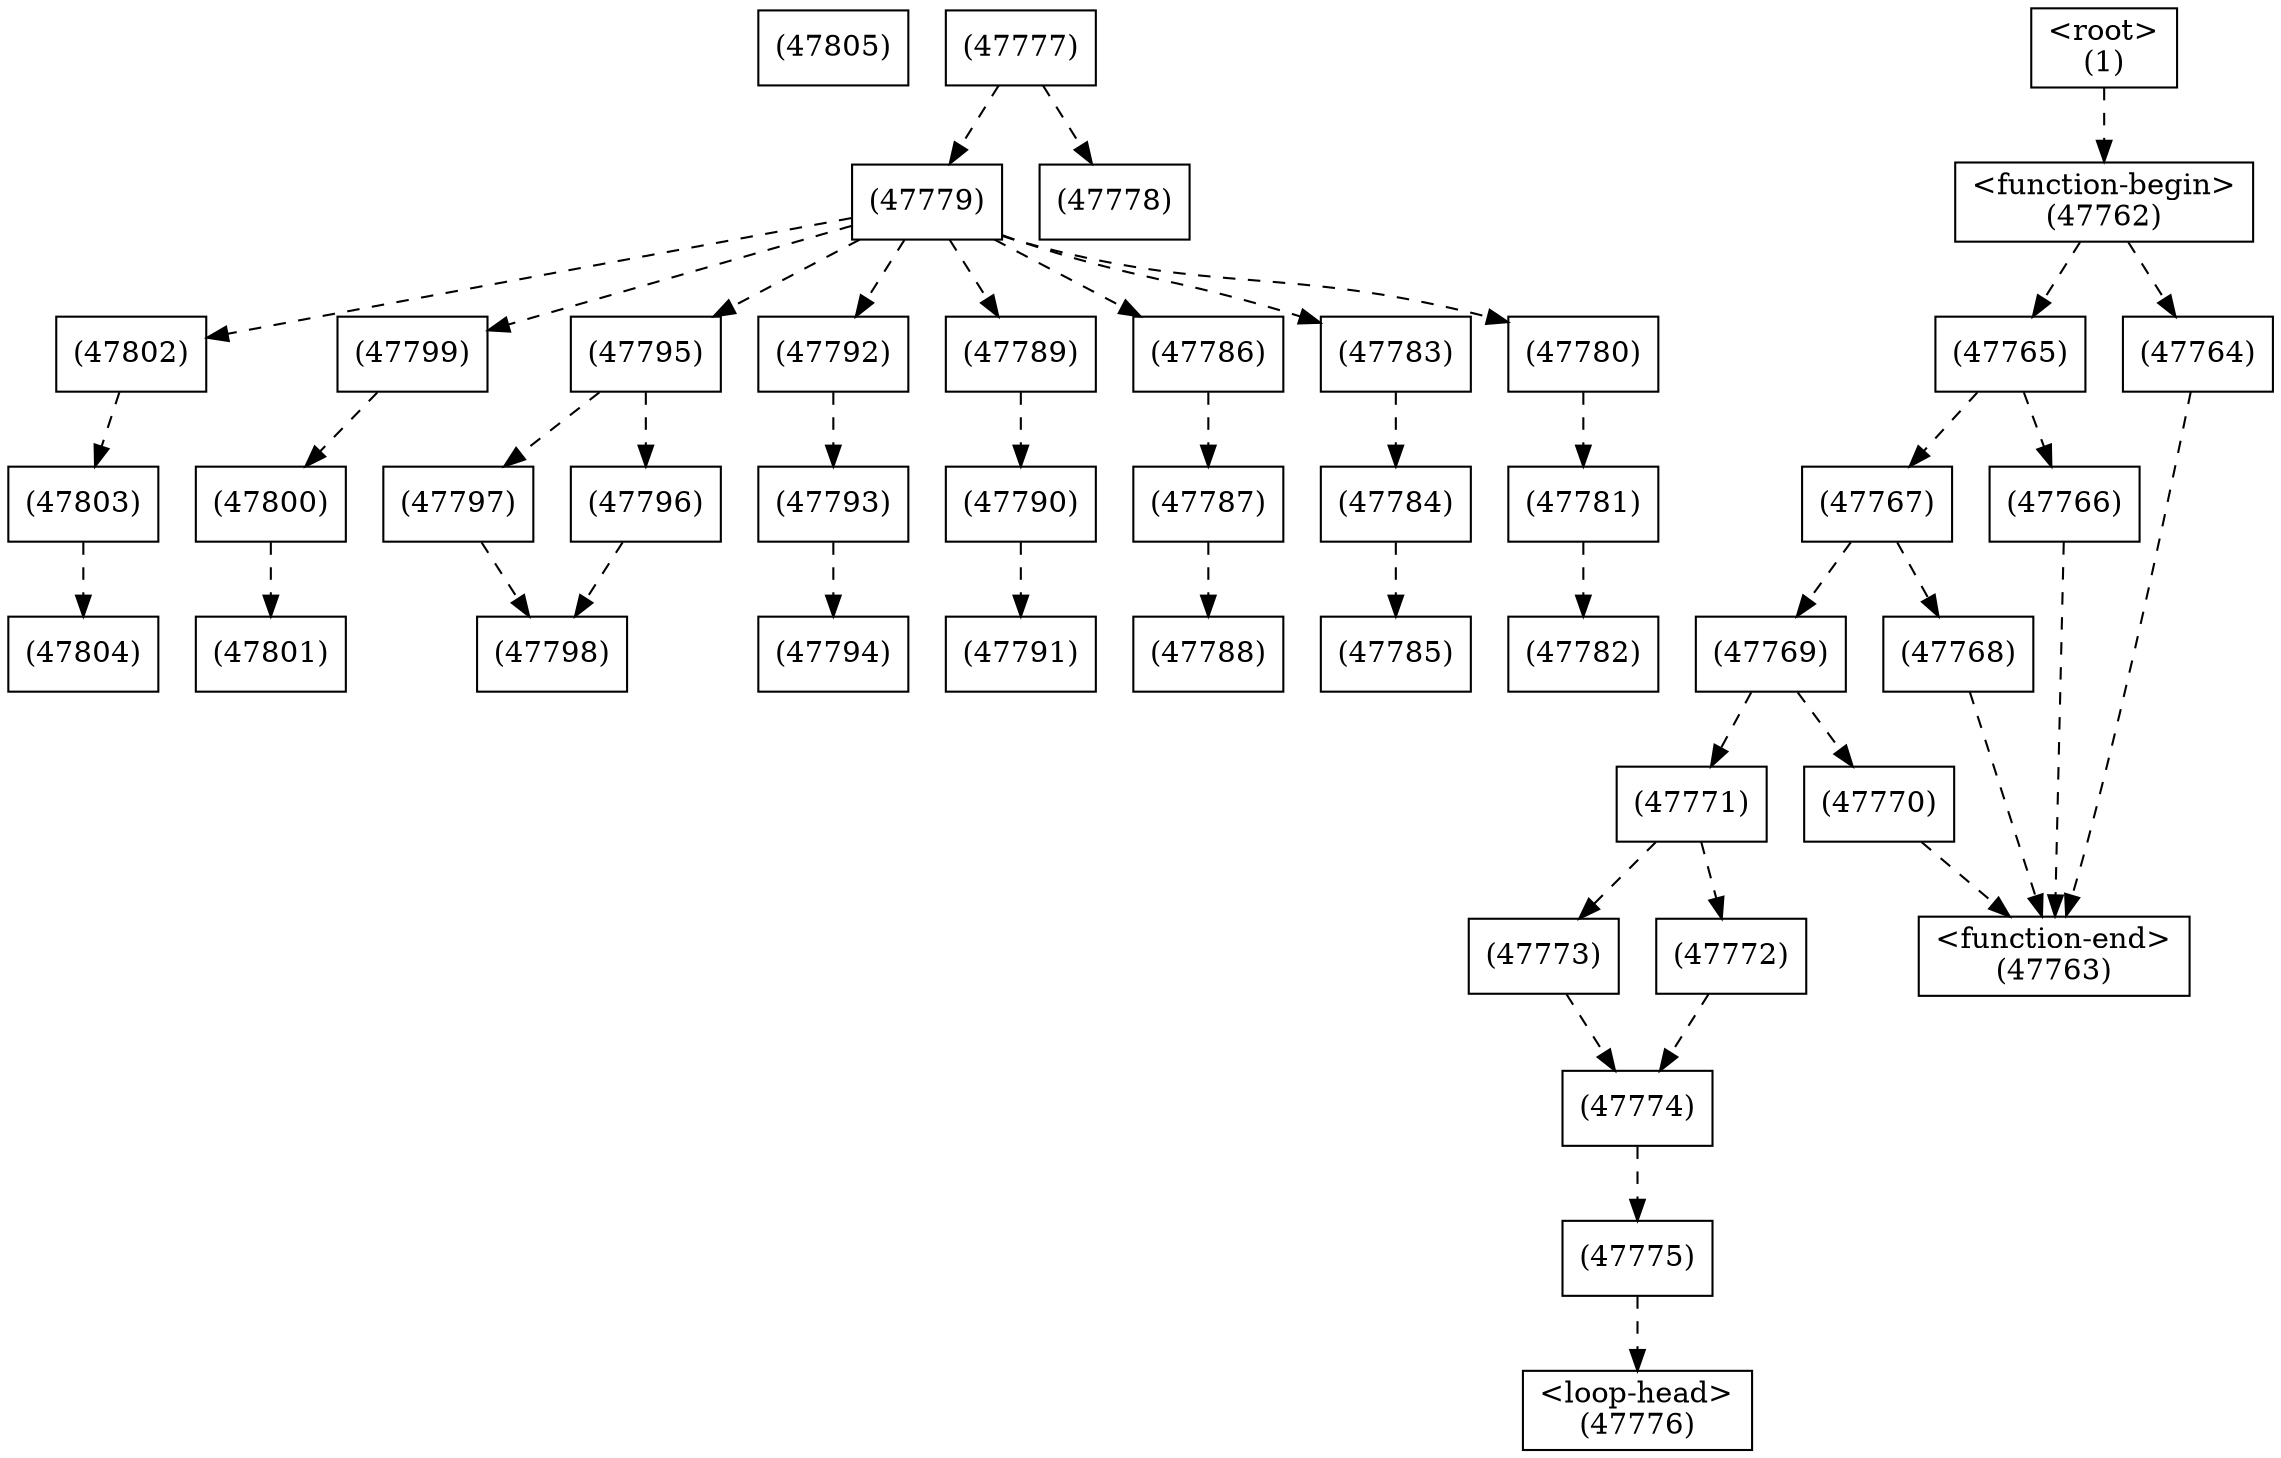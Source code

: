 digraph graphname {
n47805 [shape=box,label="(47805)"];
n47804 [shape=box,label="(47804)"];
n47803 -> n47804[style="dashed"];
n47803 [shape=box,label="(47803)"];
n47802 -> n47803[style="dashed"];
n47802 [shape=box,label="(47802)"];
n47779 -> n47802[style="dashed"];
n47801 [shape=box,label="(47801)"];
n47800 -> n47801[style="dashed"];
n47800 [shape=box,label="(47800)"];
n47799 -> n47800[style="dashed"];
n47799 [shape=box,label="(47799)"];
n47779 -> n47799[style="dashed"];
n47798 [shape=box,label="(47798)"];
n47797 -> n47798[style="dashed"];
n47796 -> n47798[style="dashed"];
n47797 [shape=box,label="(47797)"];
n47795 -> n47797[style="dashed"];
n47796 [shape=box,label="(47796)"];
n47795 -> n47796[style="dashed"];
n47795 [shape=box,label="(47795)"];
n47779 -> n47795[style="dashed"];
n47794 [shape=box,label="(47794)"];
n47793 -> n47794[style="dashed"];
n47793 [shape=box,label="(47793)"];
n47792 -> n47793[style="dashed"];
n47792 [shape=box,label="(47792)"];
n47779 -> n47792[style="dashed"];
n47791 [shape=box,label="(47791)"];
n47790 -> n47791[style="dashed"];
n47790 [shape=box,label="(47790)"];
n47789 -> n47790[style="dashed"];
n47789 [shape=box,label="(47789)"];
n47779 -> n47789[style="dashed"];
n47788 [shape=box,label="(47788)"];
n47787 -> n47788[style="dashed"];
n47787 [shape=box,label="(47787)"];
n47786 -> n47787[style="dashed"];
n47786 [shape=box,label="(47786)"];
n47779 -> n47786[style="dashed"];
n47785 [shape=box,label="(47785)"];
n47784 -> n47785[style="dashed"];
n47784 [shape=box,label="(47784)"];
n47783 -> n47784[style="dashed"];
n47783 [shape=box,label="(47783)"];
n47779 -> n47783[style="dashed"];
n47782 [shape=box,label="(47782)"];
n47781 -> n47782[style="dashed"];
n47781 [shape=box,label="(47781)"];
n47780 -> n47781[style="dashed"];
n47780 [shape=box,label="(47780)"];
n47779 -> n47780[style="dashed"];
n47779 [shape=box,label="(47779)"];
n47777 -> n47779[style="dashed"];
n47778 [shape=box,label="(47778)"];
n47777 -> n47778[style="dashed"];
n47777 [shape=box,label="(47777)"];
n47776 [shape=box,label="<loop-head>
(47776)"];
n47775 -> n47776[style="dashed"];
n47775 [shape=box,label="(47775)"];
n47774 -> n47775[style="dashed"];
n47774 [shape=box,label="(47774)"];
n47773 -> n47774[style="dashed"];
n47772 -> n47774[style="dashed"];
n47773 [shape=box,label="(47773)"];
n47771 -> n47773[style="dashed"];
n47772 [shape=box,label="(47772)"];
n47771 -> n47772[style="dashed"];
n47771 [shape=box,label="(47771)"];
n47769 -> n47771[style="dashed"];
n47770 [shape=box,label="(47770)"];
n47769 -> n47770[style="dashed"];
n47769 [shape=box,label="(47769)"];
n47767 -> n47769[style="dashed"];
n47768 [shape=box,label="(47768)"];
n47767 -> n47768[style="dashed"];
n47767 [shape=box,label="(47767)"];
n47765 -> n47767[style="dashed"];
n47766 [shape=box,label="(47766)"];
n47765 -> n47766[style="dashed"];
n47765 [shape=box,label="(47765)"];
n47762 -> n47765[style="dashed"];
n47764 [shape=box,label="(47764)"];
n47762 -> n47764[style="dashed"];
n47763 [shape=box,label="<function-end>
(47763)"];
n47770 -> n47763[style="dashed"];
n47768 -> n47763[style="dashed"];
n47766 -> n47763[style="dashed"];
n47764 -> n47763[style="dashed"];
n47762 [shape=box,label="<function-begin>
(47762)"];
n1 -> n47762[style="dashed"];
n1 [shape=box,label="<root>
(1)"];
}
